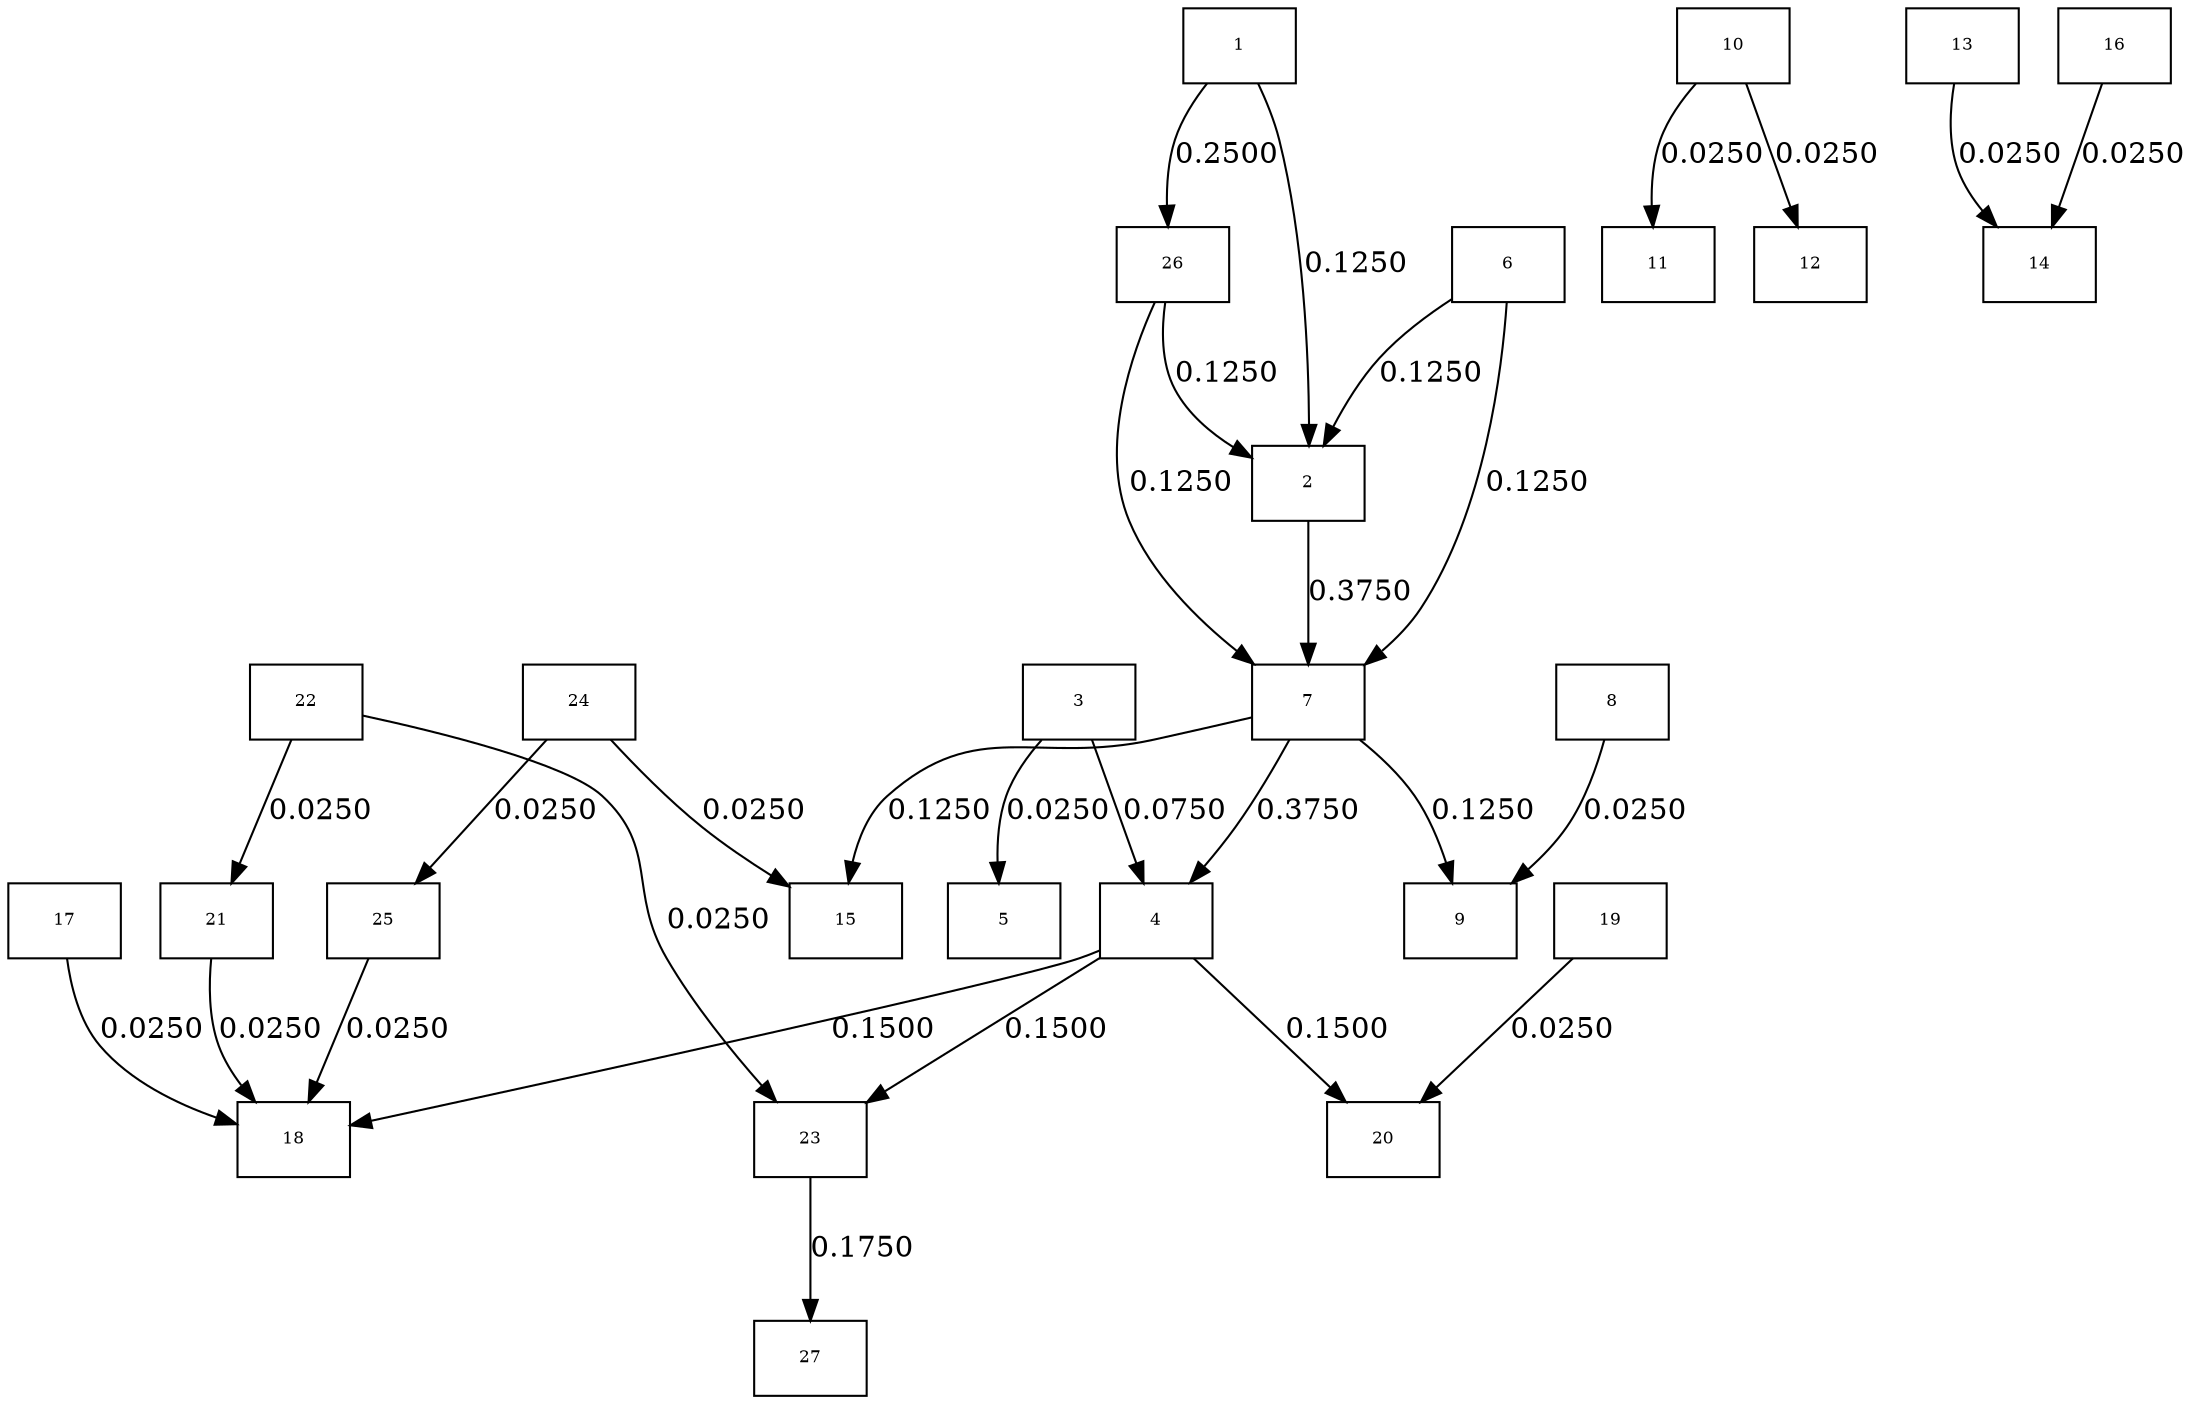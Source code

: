 digraph CitationGraph { ranksep=.75;  { node [shape=plaintext, fontsize=8, shape = box]; graph [ dpi = 2000 ]; 
 
/* ancestor title */ 

"1";"2";"3";"4";"5";"6";"7";"8";"9";"10";"11";"12";"13";"14";"15";"16";"17";"18";"19";"20";"21";"22";"23";"24";"25";"26";"27"; 

} node [shape=box]; 
 
"1" -> "2"[label="0.1250"];"3" -> "4"[label="0.0750"];"3" -> "5"[label="0.0250"];"6" -> "2"[label="0.1250"];"6" -> "7"[label="0.1250"];"8" -> "9"[label="0.0250"];"10" -> "11"[label="0.0250"];"10" -> "12"[label="0.0250"];"13" -> "14"[label="0.0250"];"7" -> "9"[label="0.1250"];"7" -> "15"[label="0.1250"];"16" -> "14"[label="0.0250"];"17" -> "18"[label="0.0250"];"19" -> "20"[label="0.0250"];"21" -> "18"[label="0.0250"];"22" -> "23"[label="0.0250"];"22" -> "21"[label="0.0250"];"24" -> "15"[label="0.0250"];"24" -> "25"[label="0.0250"];"25" -> "18"[label="0.0250"];"1" -> "26"[label="0.2500"];"26" -> "2"[label="0.1250"];"26" -> "7"[label="0.1250"];"2" -> "7"[label="0.3750"];"7" -> "4"[label="0.3750"];"4" -> "20"[label="0.1500"];"4" -> "23"[label="0.1500"];"4" -> "18"[label="0.1500"];"23" -> "27"[label="0.1750"]; 

}
